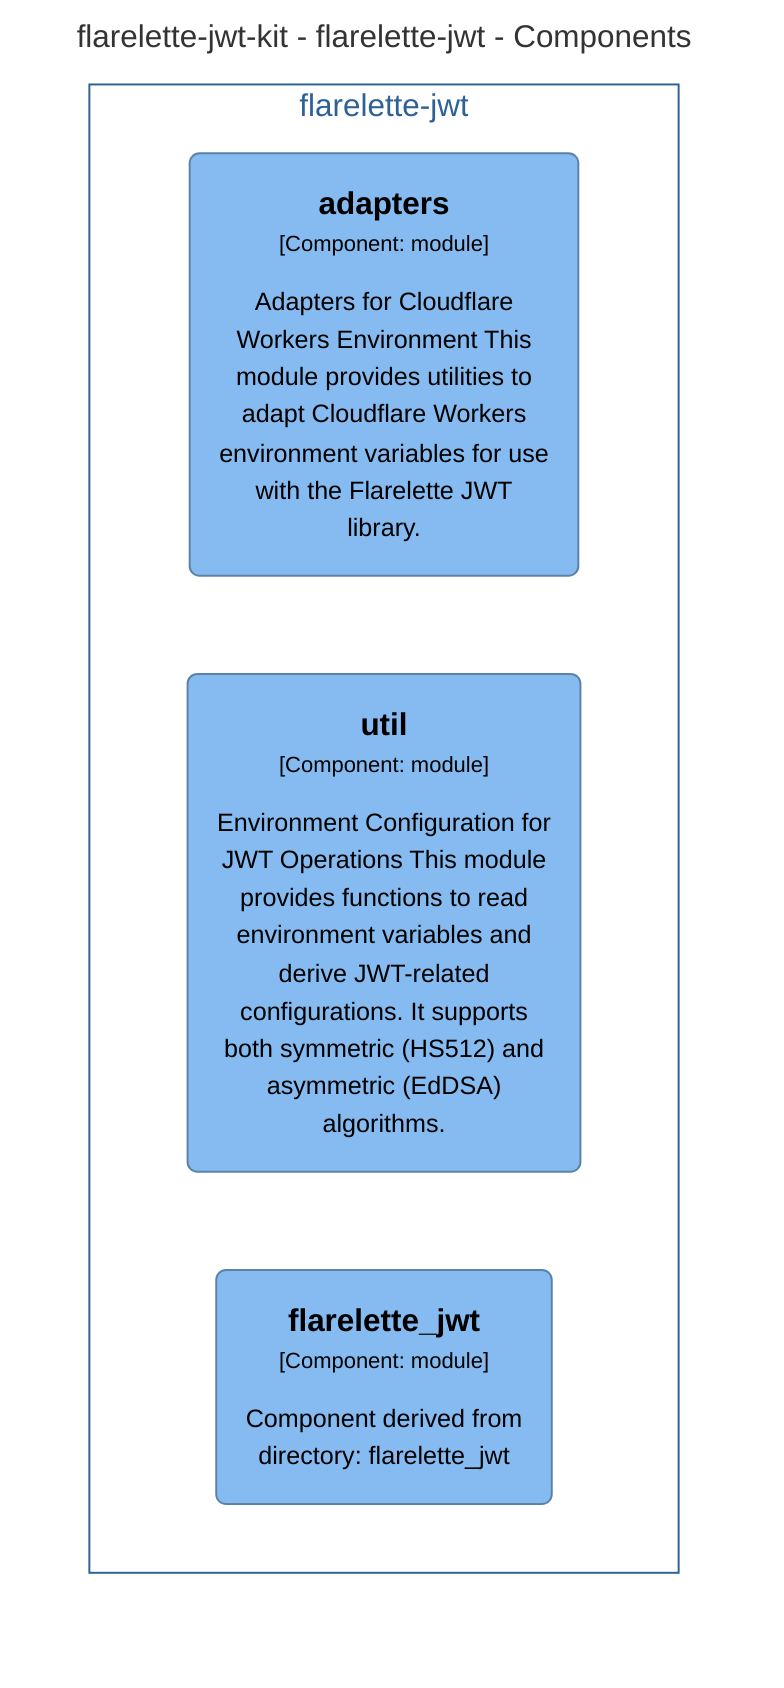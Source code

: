 graph TB
  linkStyle default fill:#ffffff

  subgraph diagram ["flarelette-jwt-kit - flarelette-jwt - Components"]
    style diagram fill:#ffffff,stroke:#ffffff

    subgraph 40 ["flarelette-jwt"]
      style 40 fill:#ffffff,stroke:#2e6295,color:#2e6295

      41("<div style='font-weight: bold'>adapters</div><div style='font-size: 70%; margin-top: 0px'>[Component: module]</div><div style='font-size: 80%; margin-top:10px'>Adapters for Cloudflare<br />Workers Environment This<br />module provides utilities to<br />adapt Cloudflare Workers<br />environment variables for use<br />with the Flarelette JWT<br />library.</div>")
      style 41 fill:#85bbf0,stroke:#5d82a8,color:#000000
      42("<div style='font-weight: bold'>util</div><div style='font-size: 70%; margin-top: 0px'>[Component: module]</div><div style='font-size: 80%; margin-top:10px'>Environment Configuration for<br />JWT Operations This module<br />provides functions to read<br />environment variables and<br />derive JWT-related<br />configurations. It supports<br />both symmetric (HS512) and<br />asymmetric (EdDSA)<br />algorithms.</div>")
      style 42 fill:#85bbf0,stroke:#5d82a8,color:#000000
      43("<div style='font-weight: bold'>flarelette_jwt</div><div style='font-size: 70%; margin-top: 0px'>[Component: module]</div><div style='font-size: 80%; margin-top:10px'>Component derived from<br />directory: flarelette_jwt</div>")
      style 43 fill:#85bbf0,stroke:#5d82a8,color:#000000
    end

  end